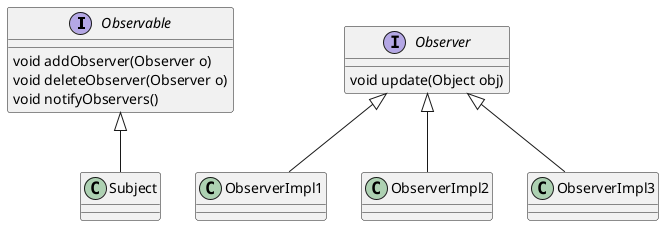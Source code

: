 @startuml

interface Observable
interface Observer
class Subject
class ObserverImpl1
class ObserverImpl2
class ObserverImpl3

Observable <|-- Subject
Observer <|-- ObserverImpl1
Observer <|-- ObserverImpl2
Observer <|-- ObserverImpl3

interface Observable {
void addObserver(Observer o)
void deleteObserver(Observer o)
void notifyObservers()
}

interface Observer{
void update(Object obj)
}

@enduml